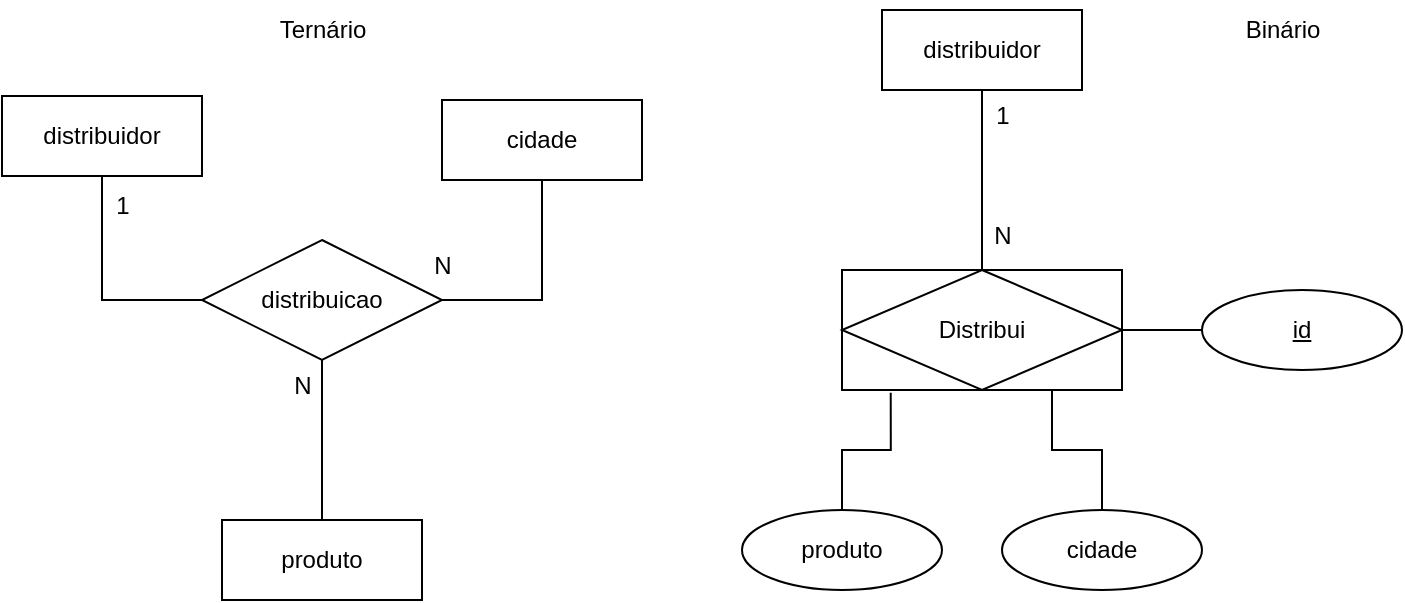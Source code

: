 <mxfile version="21.6.9" type="device">
  <diagram name="Página-1" id="QRLzlPFtQ-FI0et3Nkms">
    <mxGraphModel dx="1877" dy="1711" grid="1" gridSize="10" guides="1" tooltips="1" connect="1" arrows="1" fold="1" page="1" pageScale="1" pageWidth="827" pageHeight="1169" math="0" shadow="0">
      <root>
        <mxCell id="0" />
        <mxCell id="1" parent="0" />
        <mxCell id="lH8Gh1tdTDuXgLSZiSAE-10" value="" style="edgeStyle=orthogonalEdgeStyle;rounded=0;orthogonalLoop=1;jettySize=auto;html=1;endArrow=none;endFill=0;" edge="1" parent="1" source="lH8Gh1tdTDuXgLSZiSAE-5" target="lH8Gh1tdTDuXgLSZiSAE-8">
          <mxGeometry relative="1" as="geometry" />
        </mxCell>
        <mxCell id="lH8Gh1tdTDuXgLSZiSAE-5" value="distribuidor" style="whiteSpace=wrap;html=1;align=center;" vertex="1" parent="1">
          <mxGeometry x="70" y="-465" width="100" height="40" as="geometry" />
        </mxCell>
        <mxCell id="lH8Gh1tdTDuXgLSZiSAE-8" value="Distribui" style="shape=associativeEntity;whiteSpace=wrap;html=1;align=center;" vertex="1" parent="1">
          <mxGeometry x="50" y="-335" width="140" height="60" as="geometry" />
        </mxCell>
        <mxCell id="lH8Gh1tdTDuXgLSZiSAE-14" style="edgeStyle=orthogonalEdgeStyle;rounded=0;orthogonalLoop=1;jettySize=auto;html=1;exitX=0.5;exitY=0;exitDx=0;exitDy=0;entryX=0.174;entryY=1.023;entryDx=0;entryDy=0;entryPerimeter=0;endArrow=none;endFill=0;" edge="1" parent="1" source="lH8Gh1tdTDuXgLSZiSAE-12" target="lH8Gh1tdTDuXgLSZiSAE-8">
          <mxGeometry relative="1" as="geometry" />
        </mxCell>
        <mxCell id="lH8Gh1tdTDuXgLSZiSAE-12" value="produto" style="ellipse;whiteSpace=wrap;html=1;align=center;" vertex="1" parent="1">
          <mxGeometry y="-215" width="100" height="40" as="geometry" />
        </mxCell>
        <mxCell id="lH8Gh1tdTDuXgLSZiSAE-15" style="edgeStyle=orthogonalEdgeStyle;rounded=0;orthogonalLoop=1;jettySize=auto;html=1;exitX=0.5;exitY=0;exitDx=0;exitDy=0;entryX=0.75;entryY=1;entryDx=0;entryDy=0;endArrow=none;endFill=0;" edge="1" parent="1" source="lH8Gh1tdTDuXgLSZiSAE-13" target="lH8Gh1tdTDuXgLSZiSAE-8">
          <mxGeometry relative="1" as="geometry" />
        </mxCell>
        <mxCell id="lH8Gh1tdTDuXgLSZiSAE-13" value="cidade" style="ellipse;whiteSpace=wrap;html=1;align=center;" vertex="1" parent="1">
          <mxGeometry x="130" y="-215" width="100" height="40" as="geometry" />
        </mxCell>
        <mxCell id="lH8Gh1tdTDuXgLSZiSAE-17" style="edgeStyle=orthogonalEdgeStyle;rounded=0;orthogonalLoop=1;jettySize=auto;html=1;entryX=1;entryY=0.5;entryDx=0;entryDy=0;endArrow=none;endFill=0;" edge="1" parent="1" source="lH8Gh1tdTDuXgLSZiSAE-16" target="lH8Gh1tdTDuXgLSZiSAE-8">
          <mxGeometry relative="1" as="geometry" />
        </mxCell>
        <mxCell id="lH8Gh1tdTDuXgLSZiSAE-16" value="id" style="ellipse;whiteSpace=wrap;html=1;align=center;fontStyle=4;" vertex="1" parent="1">
          <mxGeometry x="230" y="-325" width="100" height="40" as="geometry" />
        </mxCell>
        <mxCell id="lH8Gh1tdTDuXgLSZiSAE-18" value="1" style="text;html=1;align=center;verticalAlign=middle;resizable=0;points=[];autosize=1;strokeColor=none;fillColor=none;" vertex="1" parent="1">
          <mxGeometry x="115" y="-427" width="30" height="30" as="geometry" />
        </mxCell>
        <mxCell id="lH8Gh1tdTDuXgLSZiSAE-19" value="N" style="text;html=1;align=center;verticalAlign=middle;resizable=0;points=[];autosize=1;strokeColor=none;fillColor=none;" vertex="1" parent="1">
          <mxGeometry x="115" y="-367" width="30" height="30" as="geometry" />
        </mxCell>
        <mxCell id="lH8Gh1tdTDuXgLSZiSAE-24" style="edgeStyle=orthogonalEdgeStyle;rounded=0;orthogonalLoop=1;jettySize=auto;html=1;entryX=0;entryY=0.5;entryDx=0;entryDy=0;endArrow=none;endFill=0;" edge="1" parent="1" source="lH8Gh1tdTDuXgLSZiSAE-21" target="lH8Gh1tdTDuXgLSZiSAE-22">
          <mxGeometry relative="1" as="geometry" />
        </mxCell>
        <mxCell id="lH8Gh1tdTDuXgLSZiSAE-21" value="distribuidor" style="whiteSpace=wrap;html=1;align=center;" vertex="1" parent="1">
          <mxGeometry x="-370" y="-422" width="100" height="40" as="geometry" />
        </mxCell>
        <mxCell id="lH8Gh1tdTDuXgLSZiSAE-22" value="distribuicao" style="shape=rhombus;perimeter=rhombusPerimeter;whiteSpace=wrap;html=1;align=center;" vertex="1" parent="1">
          <mxGeometry x="-270" y="-350" width="120" height="60" as="geometry" />
        </mxCell>
        <mxCell id="lH8Gh1tdTDuXgLSZiSAE-28" style="edgeStyle=orthogonalEdgeStyle;rounded=0;orthogonalLoop=1;jettySize=auto;html=1;entryX=0.5;entryY=1;entryDx=0;entryDy=0;endArrow=none;endFill=0;" edge="1" parent="1" source="lH8Gh1tdTDuXgLSZiSAE-23" target="lH8Gh1tdTDuXgLSZiSAE-22">
          <mxGeometry relative="1" as="geometry" />
        </mxCell>
        <mxCell id="lH8Gh1tdTDuXgLSZiSAE-23" value="produto" style="whiteSpace=wrap;html=1;align=center;" vertex="1" parent="1">
          <mxGeometry x="-260" y="-210" width="100" height="40" as="geometry" />
        </mxCell>
        <mxCell id="lH8Gh1tdTDuXgLSZiSAE-27" style="edgeStyle=orthogonalEdgeStyle;rounded=0;orthogonalLoop=1;jettySize=auto;html=1;entryX=1;entryY=0.5;entryDx=0;entryDy=0;endArrow=none;endFill=0;" edge="1" parent="1" source="lH8Gh1tdTDuXgLSZiSAE-26" target="lH8Gh1tdTDuXgLSZiSAE-22">
          <mxGeometry relative="1" as="geometry" />
        </mxCell>
        <mxCell id="lH8Gh1tdTDuXgLSZiSAE-26" value="cidade" style="whiteSpace=wrap;html=1;align=center;" vertex="1" parent="1">
          <mxGeometry x="-150" y="-420" width="100" height="40" as="geometry" />
        </mxCell>
        <mxCell id="lH8Gh1tdTDuXgLSZiSAE-29" value="1" style="text;html=1;align=center;verticalAlign=middle;resizable=0;points=[];autosize=1;strokeColor=none;fillColor=none;" vertex="1" parent="1">
          <mxGeometry x="-325" y="-382" width="30" height="30" as="geometry" />
        </mxCell>
        <mxCell id="lH8Gh1tdTDuXgLSZiSAE-30" value="N" style="text;html=1;align=center;verticalAlign=middle;resizable=0;points=[];autosize=1;strokeColor=none;fillColor=none;" vertex="1" parent="1">
          <mxGeometry x="-235" y="-292" width="30" height="30" as="geometry" />
        </mxCell>
        <mxCell id="lH8Gh1tdTDuXgLSZiSAE-31" value="N" style="text;html=1;align=center;verticalAlign=middle;resizable=0;points=[];autosize=1;strokeColor=none;fillColor=none;" vertex="1" parent="1">
          <mxGeometry x="-165" y="-352" width="30" height="30" as="geometry" />
        </mxCell>
        <mxCell id="lH8Gh1tdTDuXgLSZiSAE-33" value="Ternário" style="text;html=1;align=center;verticalAlign=middle;resizable=0;points=[];autosize=1;strokeColor=none;fillColor=none;" vertex="1" parent="1">
          <mxGeometry x="-245" y="-470" width="70" height="30" as="geometry" />
        </mxCell>
        <mxCell id="lH8Gh1tdTDuXgLSZiSAE-34" value="Binário" style="text;html=1;align=center;verticalAlign=middle;resizable=0;points=[];autosize=1;strokeColor=none;fillColor=none;" vertex="1" parent="1">
          <mxGeometry x="240" y="-470" width="60" height="30" as="geometry" />
        </mxCell>
      </root>
    </mxGraphModel>
  </diagram>
</mxfile>
